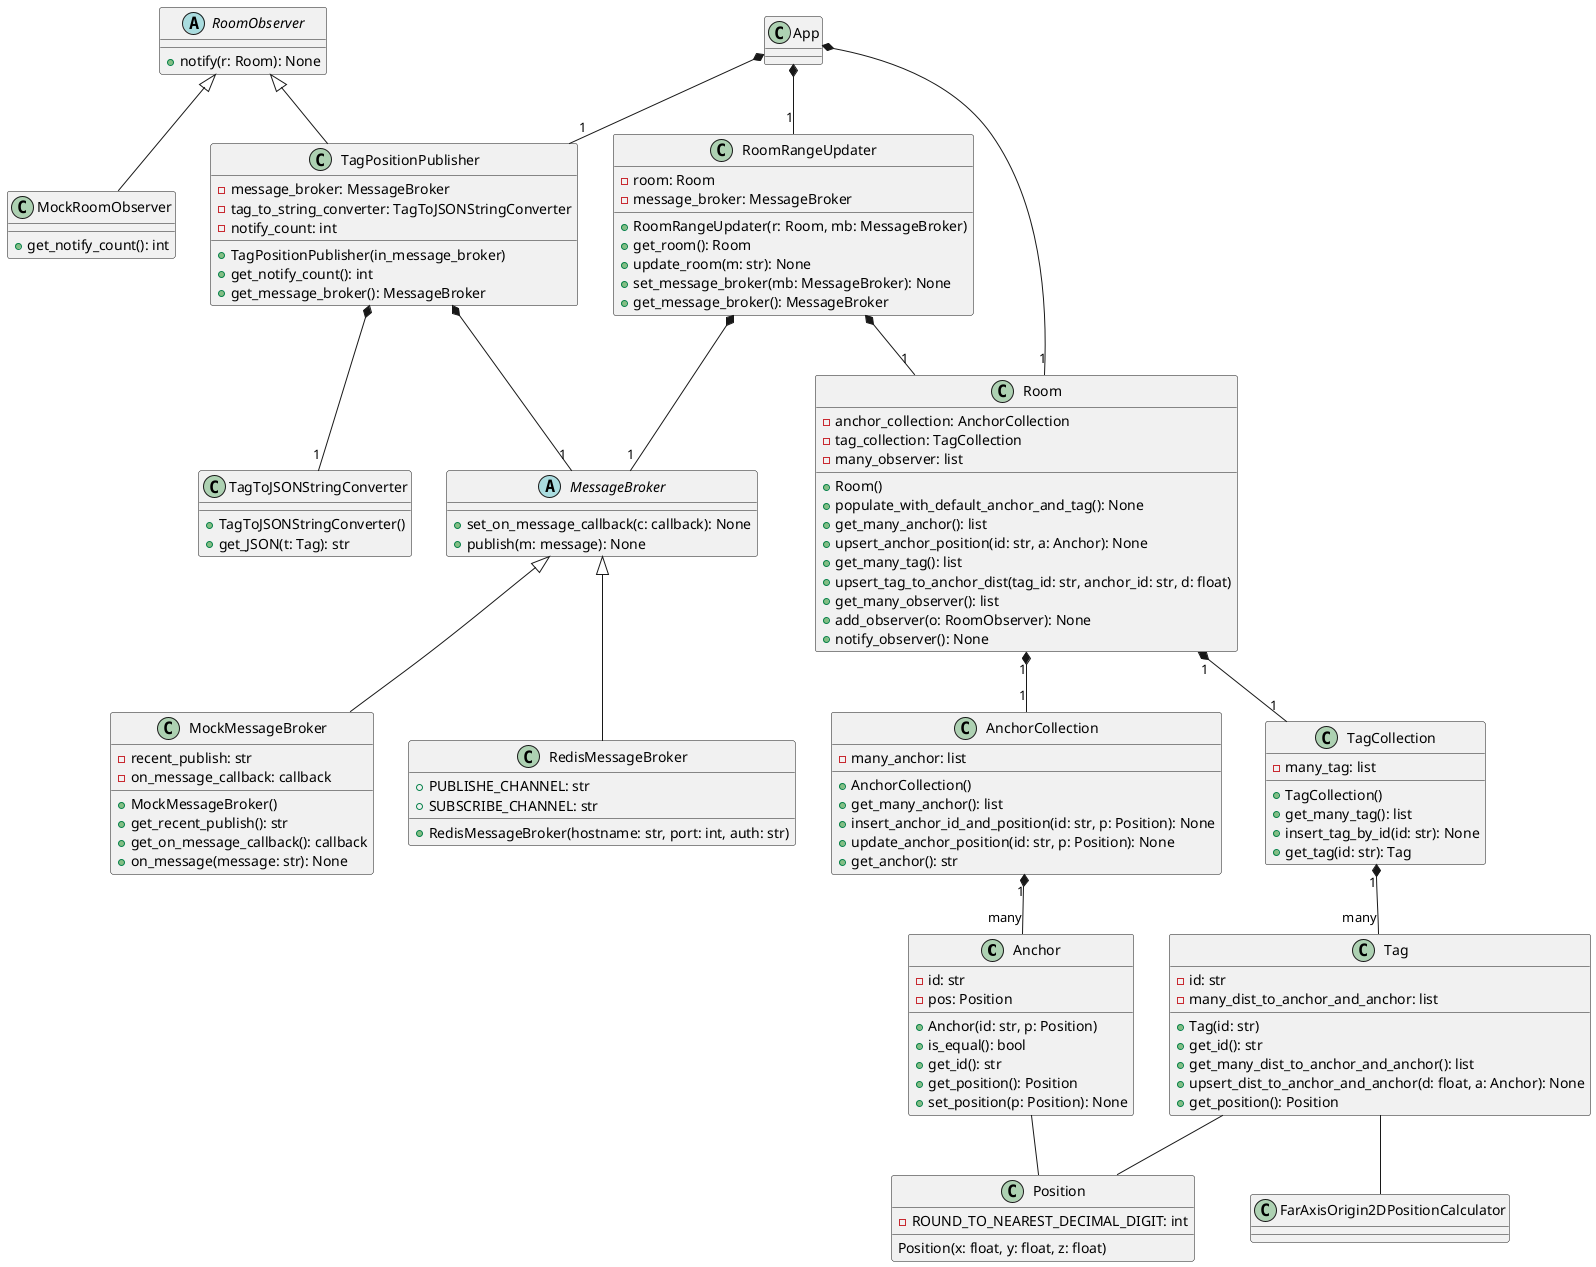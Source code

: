 @startuml

class Anchor {
    - id: str 
    - pos: Position
    
    + Anchor(id: str, p: Position)
    + is_equal(): bool 
    + get_id(): str 
    + get_position(): Position 
    + set_position(p: Position): None
}
class Tag {
    - id: str
    - many_dist_to_anchor_and_anchor: list
    
    + Tag(id: str)
    + get_id(): str
    + get_many_dist_to_anchor_and_anchor(): list
    + upsert_dist_to_anchor_and_anchor(d: float, a: Anchor): None
    + get_position(): Position
}

class AnchorCollection {
    - many_anchor: list

    + AnchorCollection()
    + get_many_anchor(): list
    + insert_anchor_id_and_position(id: str, p: Position): None
    + update_anchor_position(id: str, p: Position): None
    + get_anchor(): str
}
class TagCollection {
    - many_tag: list

    + TagCollection()
    + get_many_tag(): list
    + insert_tag_by_id(id: str): None
    + get_tag(id: str): Tag
}

class Room {
    - anchor_collection: AnchorCollection
    - tag_collection: TagCollection
    - many_observer: list

    + Room()
    + populate_with_default_anchor_and_tag(): None
    + get_many_anchor(): list
    + upsert_anchor_position(id: str, a: Anchor): None
    + get_many_tag(): list
    + upsert_tag_to_anchor_dist(tag_id: str, anchor_id: str, d: float)
    + get_many_observer(): list
    + add_observer(o: RoomObserver): None
    + notify_observer(): None
}
class TagToJSONStringConverter {
    + TagToJSONStringConverter()
    + get_JSON(t: Tag): str
}

abstract class MessageBroker{
    + set_on_message_callback(c: callback): None
    + publish(m: message): None
}
class MockMessageBroker {
    - recent_publish: str
    - on_message_callback: callback

    + MockMessageBroker()
    + get_recent_publish(): str
    + get_on_message_callback(): callback
    + on_message(message: str): None
}
class RedisMessageBroker {
    + PUBLISHE_CHANNEL: str
    + SUBSCRIBE_CHANNEL: str
    
    + RedisMessageBroker(hostname: str, port: int, auth: str)
}

abstract class RoomObserver {
    + notify(r: Room): None
}
class TagPositionPublisher {
    - message_broker: MessageBroker
    - tag_to_string_converter: TagToJSONStringConverter
    - notify_count: int

    + TagPositionPublisher(in_message_broker)
    + get_notify_count(): int
    + get_message_broker(): MessageBroker
}
class MockRoomObserver {
    + get_notify_count(): int
}

class RoomRangeUpdater {
    - room: Room
    - message_broker: MessageBroker
    
    + RoomRangeUpdater(r: Room, mb: MessageBroker)
    + get_room(): Room
    + update_room(m: str): None
    + set_message_broker(mb: MessageBroker): None
    + get_message_broker(): MessageBroker
}


class Position {
    - ROUND_TO_NEAREST_DECIMAL_DIGIT: int

    Position(x: float, y: float, z: float)
}
class FarAxisOrigin2DPositionCalculator


class App


Tag -- FarAxisOrigin2DPositionCalculator
Tag -- Position

Anchor -- Position

AnchorCollection "1" *-- "many" Anchor
TagCollection "1" *-- "many" Tag

Room "1" *-- "1" AnchorCollection
Room "1" *-- "1" TagCollection

MessageBroker <|-- MockMessageBroker
MessageBroker <|-- RedisMessageBroker

RoomObserver <|-- TagPositionPublisher
RoomObserver <|-- MockRoomObserver

TagPositionPublisher *-- "1" MessageBroker
TagPositionPublisher *-- "1" TagToJSONStringConverter

RoomRangeUpdater *-- "1" MessageBroker
RoomRangeUpdater *-- "1" Room

App *-- "1" RoomRangeUpdater
App *-- "1" Room
App *-- "1" TagPositionPublisher








@enduml